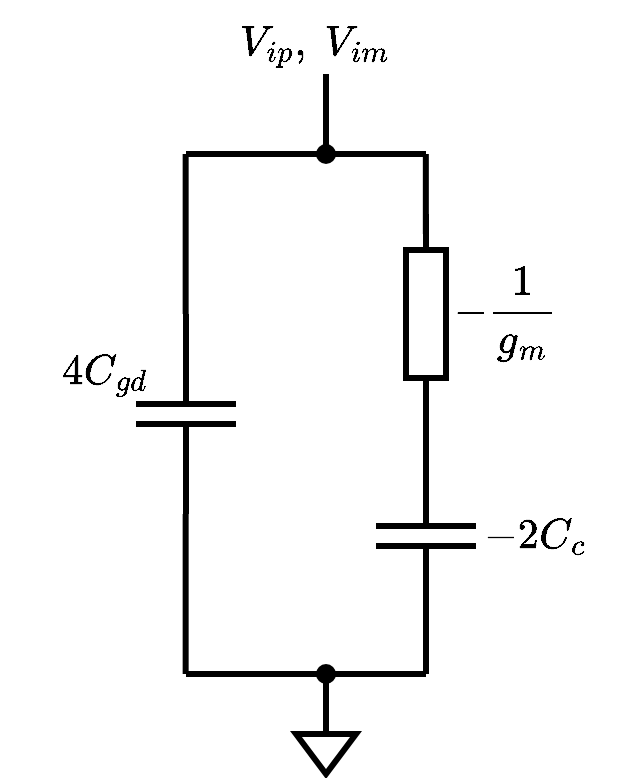 <mxfile version="24.7.8">
  <diagram name="Page-1" id="SnBhu0NbgwmwPgOS_eX_">
    <mxGraphModel dx="637" dy="587" grid="1" gridSize="10" guides="1" tooltips="1" connect="1" arrows="1" fold="1" page="1" pageScale="1" pageWidth="850" pageHeight="1100" math="1" shadow="0">
      <root>
        <mxCell id="0" />
        <mxCell id="1" parent="0" />
        <mxCell id="zv7AGFsP8iFbr7Y47mdB-1" value="" style="pointerEvents=1;verticalLabelPosition=bottom;shadow=0;dashed=0;align=center;html=1;verticalAlign=top;shape=mxgraph.electrical.capacitors.capacitor_1;direction=south;strokeWidth=3;" vertex="1" parent="1">
          <mxGeometry x="225" y="400" width="50" height="100" as="geometry" />
        </mxCell>
        <mxCell id="zv7AGFsP8iFbr7Y47mdB-2" value="" style="pointerEvents=1;verticalLabelPosition=bottom;shadow=0;dashed=0;align=center;html=1;verticalAlign=top;shape=mxgraph.electrical.resistors.resistor_1;direction=south;strokeWidth=3;" vertex="1" parent="1">
          <mxGeometry x="360" y="350" width="20" height="100" as="geometry" />
        </mxCell>
        <mxCell id="zv7AGFsP8iFbr7Y47mdB-3" value="" style="pointerEvents=1;verticalLabelPosition=bottom;shadow=0;dashed=0;align=center;html=1;verticalAlign=top;shape=mxgraph.electrical.capacitors.capacitor_1;direction=south;strokeWidth=3;" vertex="1" parent="1">
          <mxGeometry x="345" y="461" width="50" height="100" as="geometry" />
        </mxCell>
        <mxCell id="zv7AGFsP8iFbr7Y47mdB-4" value="" style="endArrow=none;html=1;rounded=0;strokeWidth=3;" edge="1" parent="1" source="zv7AGFsP8iFbr7Y47mdB-3">
          <mxGeometry width="50" height="50" relative="1" as="geometry">
            <mxPoint x="320" y="500" as="sourcePoint" />
            <mxPoint x="370" y="450" as="targetPoint" />
          </mxGeometry>
        </mxCell>
        <mxCell id="zv7AGFsP8iFbr7Y47mdB-5" value="" style="endArrow=none;html=1;rounded=0;strokeWidth=3;" edge="1" parent="1">
          <mxGeometry width="50" height="50" relative="1" as="geometry">
            <mxPoint x="249.83" y="400" as="sourcePoint" />
            <mxPoint x="249.83" y="320" as="targetPoint" />
          </mxGeometry>
        </mxCell>
        <mxCell id="zv7AGFsP8iFbr7Y47mdB-6" value="" style="endArrow=none;html=1;rounded=0;strokeWidth=3;" edge="1" parent="1">
          <mxGeometry width="50" height="50" relative="1" as="geometry">
            <mxPoint x="249.83" y="580" as="sourcePoint" />
            <mxPoint x="249.83" y="500" as="targetPoint" />
          </mxGeometry>
        </mxCell>
        <mxCell id="zv7AGFsP8iFbr7Y47mdB-7" value="" style="endArrow=none;html=1;rounded=0;strokeWidth=3;" edge="1" parent="1">
          <mxGeometry width="50" height="50" relative="1" as="geometry">
            <mxPoint x="250" y="320" as="sourcePoint" />
            <mxPoint x="370" y="320" as="targetPoint" />
          </mxGeometry>
        </mxCell>
        <mxCell id="zv7AGFsP8iFbr7Y47mdB-8" value="" style="endArrow=none;html=1;rounded=0;strokeWidth=3;" edge="1" parent="1">
          <mxGeometry width="50" height="50" relative="1" as="geometry">
            <mxPoint x="369.92" y="360" as="sourcePoint" />
            <mxPoint x="369.92" y="320" as="targetPoint" />
          </mxGeometry>
        </mxCell>
        <mxCell id="zv7AGFsP8iFbr7Y47mdB-9" value="" style="endArrow=none;html=1;rounded=0;strokeWidth=3;" edge="1" parent="1">
          <mxGeometry width="50" height="50" relative="1" as="geometry">
            <mxPoint x="250" y="580" as="sourcePoint" />
            <mxPoint x="370" y="580" as="targetPoint" />
          </mxGeometry>
        </mxCell>
        <mxCell id="zv7AGFsP8iFbr7Y47mdB-10" value="" style="endArrow=none;html=1;rounded=0;strokeWidth=3;" edge="1" parent="1">
          <mxGeometry width="50" height="50" relative="1" as="geometry">
            <mxPoint x="370" y="580" as="sourcePoint" />
            <mxPoint x="370" y="560" as="targetPoint" />
          </mxGeometry>
        </mxCell>
        <mxCell id="zv7AGFsP8iFbr7Y47mdB-11" value="" style="endArrow=none;html=1;rounded=0;strokeWidth=3;" edge="1" parent="1">
          <mxGeometry width="50" height="50" relative="1" as="geometry">
            <mxPoint x="320" y="320" as="sourcePoint" />
            <mxPoint x="320" y="280" as="targetPoint" />
          </mxGeometry>
        </mxCell>
        <mxCell id="zv7AGFsP8iFbr7Y47mdB-12" value="" style="endArrow=none;html=1;rounded=0;strokeWidth=3;" edge="1" parent="1">
          <mxGeometry width="50" height="50" relative="1" as="geometry">
            <mxPoint x="320" y="600" as="sourcePoint" />
            <mxPoint x="320" y="580" as="targetPoint" />
          </mxGeometry>
        </mxCell>
        <mxCell id="zv7AGFsP8iFbr7Y47mdB-13" value="" style="pointerEvents=1;verticalLabelPosition=bottom;shadow=0;dashed=0;align=center;html=1;verticalAlign=top;shape=mxgraph.electrical.signal_sources.signal_ground;strokeWidth=3;" vertex="1" parent="1">
          <mxGeometry x="305" y="600" width="30" height="30" as="geometry" />
        </mxCell>
        <mxCell id="zv7AGFsP8iFbr7Y47mdB-14" value="" style="shape=waypoint;sketch=0;fillStyle=solid;size=6;pointerEvents=1;points=[];fillColor=none;resizable=0;rotatable=0;perimeter=centerPerimeter;snapToPoint=1;strokeWidth=3;" vertex="1" parent="1">
          <mxGeometry x="310" y="570" width="20" height="20" as="geometry" />
        </mxCell>
        <mxCell id="zv7AGFsP8iFbr7Y47mdB-15" value="" style="shape=waypoint;sketch=0;fillStyle=solid;size=6;pointerEvents=1;points=[];fillColor=none;resizable=0;rotatable=0;perimeter=centerPerimeter;snapToPoint=1;strokeWidth=3;" vertex="1" parent="1">
          <mxGeometry x="310" y="310" width="20" height="20" as="geometry" />
        </mxCell>
        <mxCell id="zv7AGFsP8iFbr7Y47mdB-16" value="&lt;font style=&quot;font-size: 18px;&quot;&gt;$$-\frac{1}{g_m}$$&lt;/font&gt;" style="text;html=1;align=center;verticalAlign=middle;whiteSpace=wrap;rounded=0;" vertex="1" parent="1">
          <mxGeometry x="380" y="385" width="60" height="30" as="geometry" />
        </mxCell>
        <mxCell id="zv7AGFsP8iFbr7Y47mdB-17" value="&lt;font style=&quot;font-size: 18px;&quot;&gt;$$-2C_c$$&lt;/font&gt;" style="text;html=1;align=center;verticalAlign=middle;whiteSpace=wrap;rounded=0;" vertex="1" parent="1">
          <mxGeometry x="395" y="496" width="60" height="30" as="geometry" />
        </mxCell>
        <mxCell id="zv7AGFsP8iFbr7Y47mdB-18" value="&lt;font style=&quot;font-size: 18px;&quot;&gt;$$4C_{gd}$$&lt;/font&gt;" style="text;html=1;align=center;verticalAlign=middle;whiteSpace=wrap;rounded=0;" vertex="1" parent="1">
          <mxGeometry x="180" y="415" width="60" height="30" as="geometry" />
        </mxCell>
        <mxCell id="zv7AGFsP8iFbr7Y47mdB-19" value="&lt;font style=&quot;font-size: 18px;&quot;&gt;$$V_{ip},\space V_{im}$$&lt;/font&gt;" style="text;html=1;align=center;verticalAlign=middle;whiteSpace=wrap;rounded=0;" vertex="1" parent="1">
          <mxGeometry x="285" y="250" width="60" height="30" as="geometry" />
        </mxCell>
      </root>
    </mxGraphModel>
  </diagram>
</mxfile>
